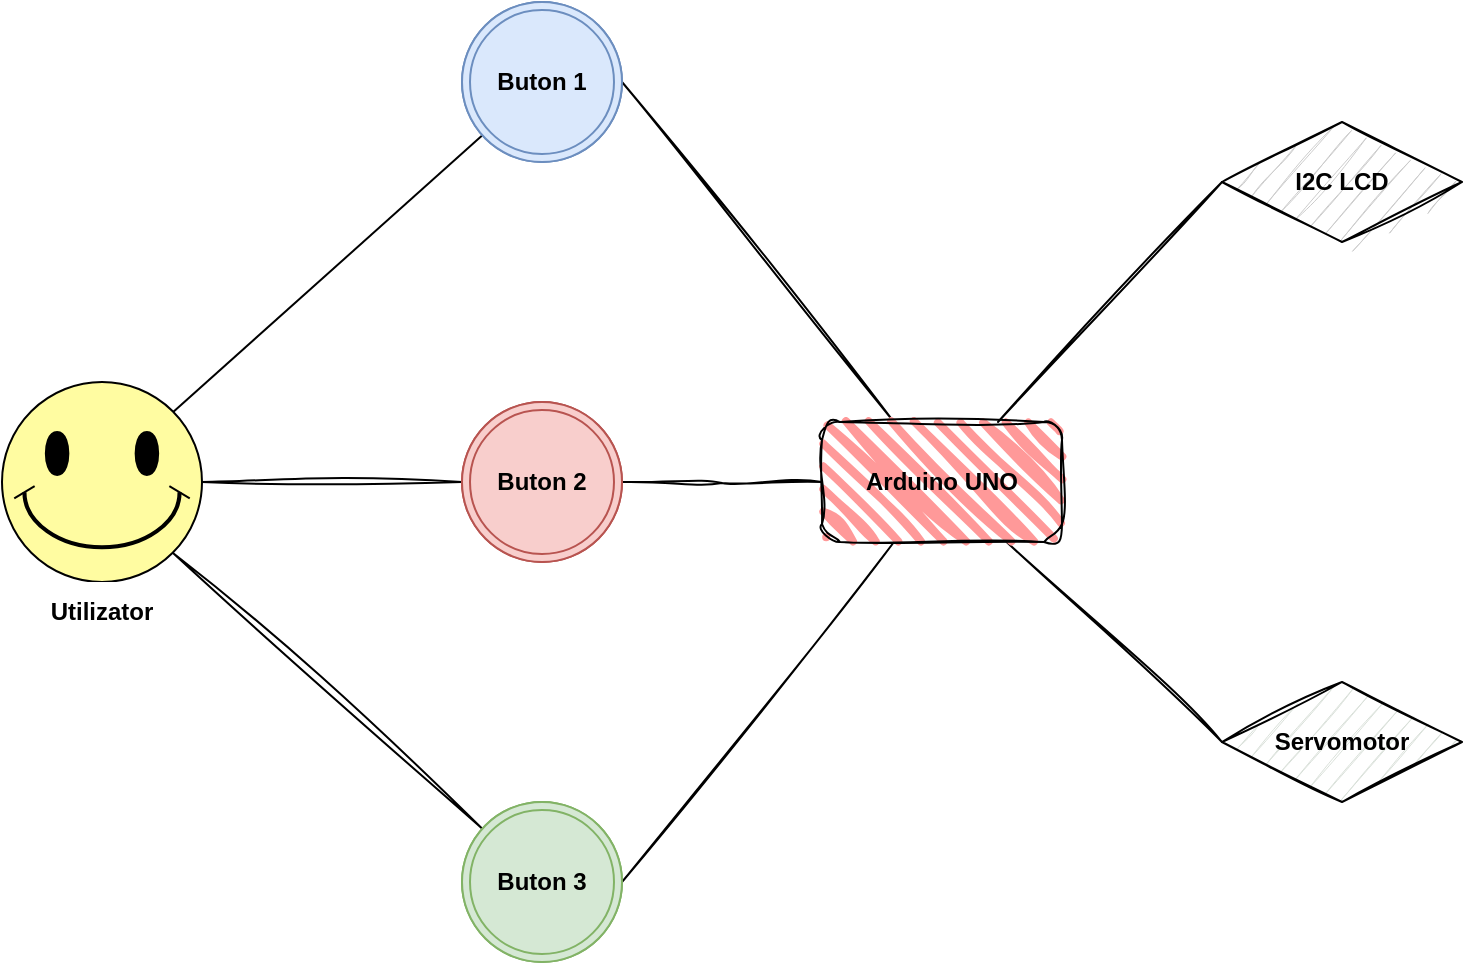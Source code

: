<mxfile version="24.3.1" type="github">
  <diagram name="Page-1" id="awMXY44mZ77rWvOCfHt4">
    <mxGraphModel dx="996" dy="533" grid="1" gridSize="10" guides="1" tooltips="1" connect="1" arrows="1" fold="1" page="1" pageScale="1" pageWidth="850" pageHeight="1100" math="0" shadow="0">
      <root>
        <mxCell id="0" />
        <mxCell id="1" parent="0" />
        <mxCell id="dz0UnZ8IAj8Qqn_Fni2c-7" value="" style="rounded=0;orthogonalLoop=1;jettySize=auto;html=1;endArrow=none;endFill=0;exitX=0.8;exitY=0.2;exitDx=0;exitDy=0;exitPerimeter=0;" edge="1" parent="1" source="dz0UnZ8IAj8Qqn_Fni2c-1" target="dz0UnZ8IAj8Qqn_Fni2c-5">
          <mxGeometry relative="1" as="geometry" />
        </mxCell>
        <mxCell id="dz0UnZ8IAj8Qqn_Fni2c-9" value="" style="edgeStyle=orthogonalEdgeStyle;rounded=0;orthogonalLoop=1;jettySize=auto;html=1;endArrow=none;endFill=0;sketch=1;curveFitting=1;jiggle=2;" edge="1" parent="1" source="dz0UnZ8IAj8Qqn_Fni2c-1" target="dz0UnZ8IAj8Qqn_Fni2c-8">
          <mxGeometry relative="1" as="geometry" />
        </mxCell>
        <mxCell id="dz0UnZ8IAj8Qqn_Fni2c-11" value="" style="rounded=0;orthogonalLoop=1;jettySize=auto;html=1;exitX=0.855;exitY=0.855;exitDx=0;exitDy=0;exitPerimeter=0;endArrow=none;endFill=0;sketch=1;curveFitting=1;jiggle=2;" edge="1" parent="1" source="dz0UnZ8IAj8Qqn_Fni2c-1" target="dz0UnZ8IAj8Qqn_Fni2c-10">
          <mxGeometry relative="1" as="geometry" />
        </mxCell>
        <mxCell id="dz0UnZ8IAj8Qqn_Fni2c-1" value="" style="verticalLabelPosition=bottom;verticalAlign=top;html=1;shape=mxgraph.basic.smiley;fillColor=#FFFCA1;" vertex="1" parent="1">
          <mxGeometry x="30" y="230" width="100" height="100" as="geometry" />
        </mxCell>
        <mxCell id="dz0UnZ8IAj8Qqn_Fni2c-5" value="" style="ellipse;whiteSpace=wrap;html=1;verticalAlign=top;fillColor=#0e62d8;strokeColor=#6c8ebf;" vertex="1" parent="1">
          <mxGeometry x="260" y="40" width="80" height="80" as="geometry" />
        </mxCell>
        <mxCell id="dz0UnZ8IAj8Qqn_Fni2c-8" value="" style="ellipse;whiteSpace=wrap;html=1;verticalAlign=top;fillColor=#f4170b;strokeColor=#b85450;" vertex="1" parent="1">
          <mxGeometry x="260" y="240" width="80" height="80" as="geometry" />
        </mxCell>
        <mxCell id="dz0UnZ8IAj8Qqn_Fni2c-10" value="" style="ellipse;whiteSpace=wrap;html=1;verticalAlign=top;fillColor=#064b02;strokeColor=#82b366;" vertex="1" parent="1">
          <mxGeometry x="260" y="440" width="80" height="80" as="geometry" />
        </mxCell>
        <mxCell id="dz0UnZ8IAj8Qqn_Fni2c-12" value="&lt;b&gt;Utilizator&lt;/b&gt;" style="text;html=1;align=center;verticalAlign=middle;whiteSpace=wrap;rounded=0;fillColor=default;" vertex="1" parent="1">
          <mxGeometry x="50" y="330" width="60" height="30" as="geometry" />
        </mxCell>
        <mxCell id="dz0UnZ8IAj8Qqn_Fni2c-13" value="Buton 3" style="text;html=1;align=center;verticalAlign=middle;whiteSpace=wrap;rounded=0;" vertex="1" parent="1">
          <mxGeometry x="270" y="462.5" width="60" height="35" as="geometry" />
        </mxCell>
        <mxCell id="dz0UnZ8IAj8Qqn_Fni2c-14" value="Buton 2" style="text;html=1;align=center;verticalAlign=middle;whiteSpace=wrap;rounded=0;" vertex="1" parent="1">
          <mxGeometry x="270" y="265" width="60" height="30" as="geometry" />
        </mxCell>
        <mxCell id="dz0UnZ8IAj8Qqn_Fni2c-15" value="Buton 1" style="text;html=1;align=center;verticalAlign=middle;whiteSpace=wrap;rounded=0;" vertex="1" parent="1">
          <mxGeometry x="270" y="65" width="60" height="30" as="geometry" />
        </mxCell>
        <mxCell id="dz0UnZ8IAj8Qqn_Fni2c-17" value="" style="edgeStyle=orthogonalEdgeStyle;rounded=0;orthogonalLoop=1;jettySize=auto;html=1;endArrow=none;endFill=0;entryX=1;entryY=0.5;entryDx=0;entryDy=0;sketch=1;curveFitting=1;jiggle=2;" edge="1" parent="1" target="dz0UnZ8IAj8Qqn_Fni2c-8">
          <mxGeometry relative="1" as="geometry">
            <mxPoint x="440" y="280" as="sourcePoint" />
            <mxPoint x="370" y="280" as="targetPoint" />
          </mxGeometry>
        </mxCell>
        <mxCell id="dz0UnZ8IAj8Qqn_Fni2c-19" value="" style="rounded=0;orthogonalLoop=1;jettySize=auto;html=1;entryX=1;entryY=0.5;entryDx=0;entryDy=0;endArrow=none;endFill=0;sketch=1;curveFitting=1;jiggle=2;shadow=0;flowAnimation=0;" edge="1" parent="1" target="dz0UnZ8IAj8Qqn_Fni2c-5">
          <mxGeometry relative="1" as="geometry">
            <mxPoint x="476" y="250" as="sourcePoint" />
            <mxPoint x="470" y="80" as="targetPoint" />
          </mxGeometry>
        </mxCell>
        <mxCell id="dz0UnZ8IAj8Qqn_Fni2c-20" style="rounded=0;orthogonalLoop=1;jettySize=auto;html=1;entryX=1;entryY=0.5;entryDx=0;entryDy=0;endArrow=none;endFill=0;sketch=1;curveFitting=1;jiggle=2;" edge="1" parent="1" target="dz0UnZ8IAj8Qqn_Fni2c-10">
          <mxGeometry relative="1" as="geometry">
            <mxPoint x="476" y="310" as="sourcePoint" />
          </mxGeometry>
        </mxCell>
        <mxCell id="dz0UnZ8IAj8Qqn_Fni2c-22" value="&lt;b&gt;I2C LCD&lt;/b&gt;" style="rhombus;whiteSpace=wrap;html=1;strokeWidth=1;fillWeight=-1;hachureGap=8;fillStyle=hachure;fillColor=#CCCCCC;sketch=1;rounded=0;shadow=0;" vertex="1" parent="1">
          <mxGeometry x="640" y="100" width="120" height="60" as="geometry" />
        </mxCell>
        <mxCell id="dz0UnZ8IAj8Qqn_Fni2c-23" value="&lt;b&gt;Buton 1&lt;/b&gt;" style="ellipse;shape=doubleEllipse;whiteSpace=wrap;html=1;aspect=fixed;fillColor=#dae8fc;strokeColor=#6c8ebf;fillStyle=solid;" vertex="1" parent="1">
          <mxGeometry x="260" y="40" width="80" height="80" as="geometry" />
        </mxCell>
        <mxCell id="dz0UnZ8IAj8Qqn_Fni2c-24" value="&lt;b&gt;Buton 2&lt;/b&gt;" style="ellipse;shape=doubleEllipse;whiteSpace=wrap;html=1;aspect=fixed;fillColor=#f8cecc;strokeColor=#b85450;" vertex="1" parent="1">
          <mxGeometry x="260" y="240" width="80" height="80" as="geometry" />
        </mxCell>
        <mxCell id="dz0UnZ8IAj8Qqn_Fni2c-25" value="&lt;b&gt;Buton 3&lt;/b&gt;" style="ellipse;shape=doubleEllipse;whiteSpace=wrap;html=1;aspect=fixed;fillColor=#d5e8d4;strokeColor=#82b366;" vertex="1" parent="1">
          <mxGeometry x="260" y="440" width="80" height="80" as="geometry" />
        </mxCell>
        <mxCell id="dz0UnZ8IAj8Qqn_Fni2c-27" style="rounded=0;orthogonalLoop=1;jettySize=auto;html=1;entryX=0;entryY=0.5;entryDx=0;entryDy=0;endArrow=none;endFill=0;curved=0;sketch=1;curveFitting=1;jiggle=2;" edge="1" parent="1" source="dz0UnZ8IAj8Qqn_Fni2c-26" target="dz0UnZ8IAj8Qqn_Fni2c-22">
          <mxGeometry relative="1" as="geometry" />
        </mxCell>
        <mxCell id="dz0UnZ8IAj8Qqn_Fni2c-29" style="rounded=0;orthogonalLoop=1;jettySize=auto;html=1;sketch=1;curveFitting=1;jiggle=2;endArrow=none;endFill=0;entryX=0;entryY=0.5;entryDx=0;entryDy=0;" edge="1" parent="1" source="dz0UnZ8IAj8Qqn_Fni2c-26" target="dz0UnZ8IAj8Qqn_Fni2c-28">
          <mxGeometry relative="1" as="geometry">
            <mxPoint x="600" y="420" as="targetPoint" />
          </mxGeometry>
        </mxCell>
        <mxCell id="dz0UnZ8IAj8Qqn_Fni2c-26" value="&lt;b&gt;Arduino UNO&lt;/b&gt;" style="rounded=1;whiteSpace=wrap;html=1;strokeWidth=1;fillWeight=4;hachureGap=8;hachureAngle=45;fillStyle=hachure;fillColor=#FF9999;sketch=1;curveFitting=1;jiggle=2;glass=0;shadow=0;" vertex="1" parent="1">
          <mxGeometry x="440" y="250" width="120" height="60" as="geometry" />
        </mxCell>
        <mxCell id="dz0UnZ8IAj8Qqn_Fni2c-28" value="&lt;b&gt;Servomotor&lt;/b&gt;" style="rhombus;whiteSpace=wrap;html=1;strokeWidth=1;fillWeight=-1;hachureGap=8;fillStyle=hachure;fillColor=#dae1da;sketch=1;" vertex="1" parent="1">
          <mxGeometry x="640" y="380" width="120" height="60" as="geometry" />
        </mxCell>
      </root>
    </mxGraphModel>
  </diagram>
</mxfile>
